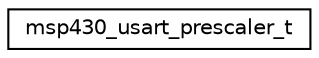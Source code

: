 digraph "Graphical Class Hierarchy"
{
 // LATEX_PDF_SIZE
  edge [fontname="Helvetica",fontsize="10",labelfontname="Helvetica",labelfontsize="10"];
  node [fontname="Helvetica",fontsize="10",shape=record];
  rankdir="LR";
  Node0 [label="msp430_usart_prescaler_t",height=0.2,width=0.4,color="black", fillcolor="white", style="filled",URL="$structmsp430__usart__prescaler__t.html",tooltip="MSP430 x1xx USART prescaler configuration."];
}

